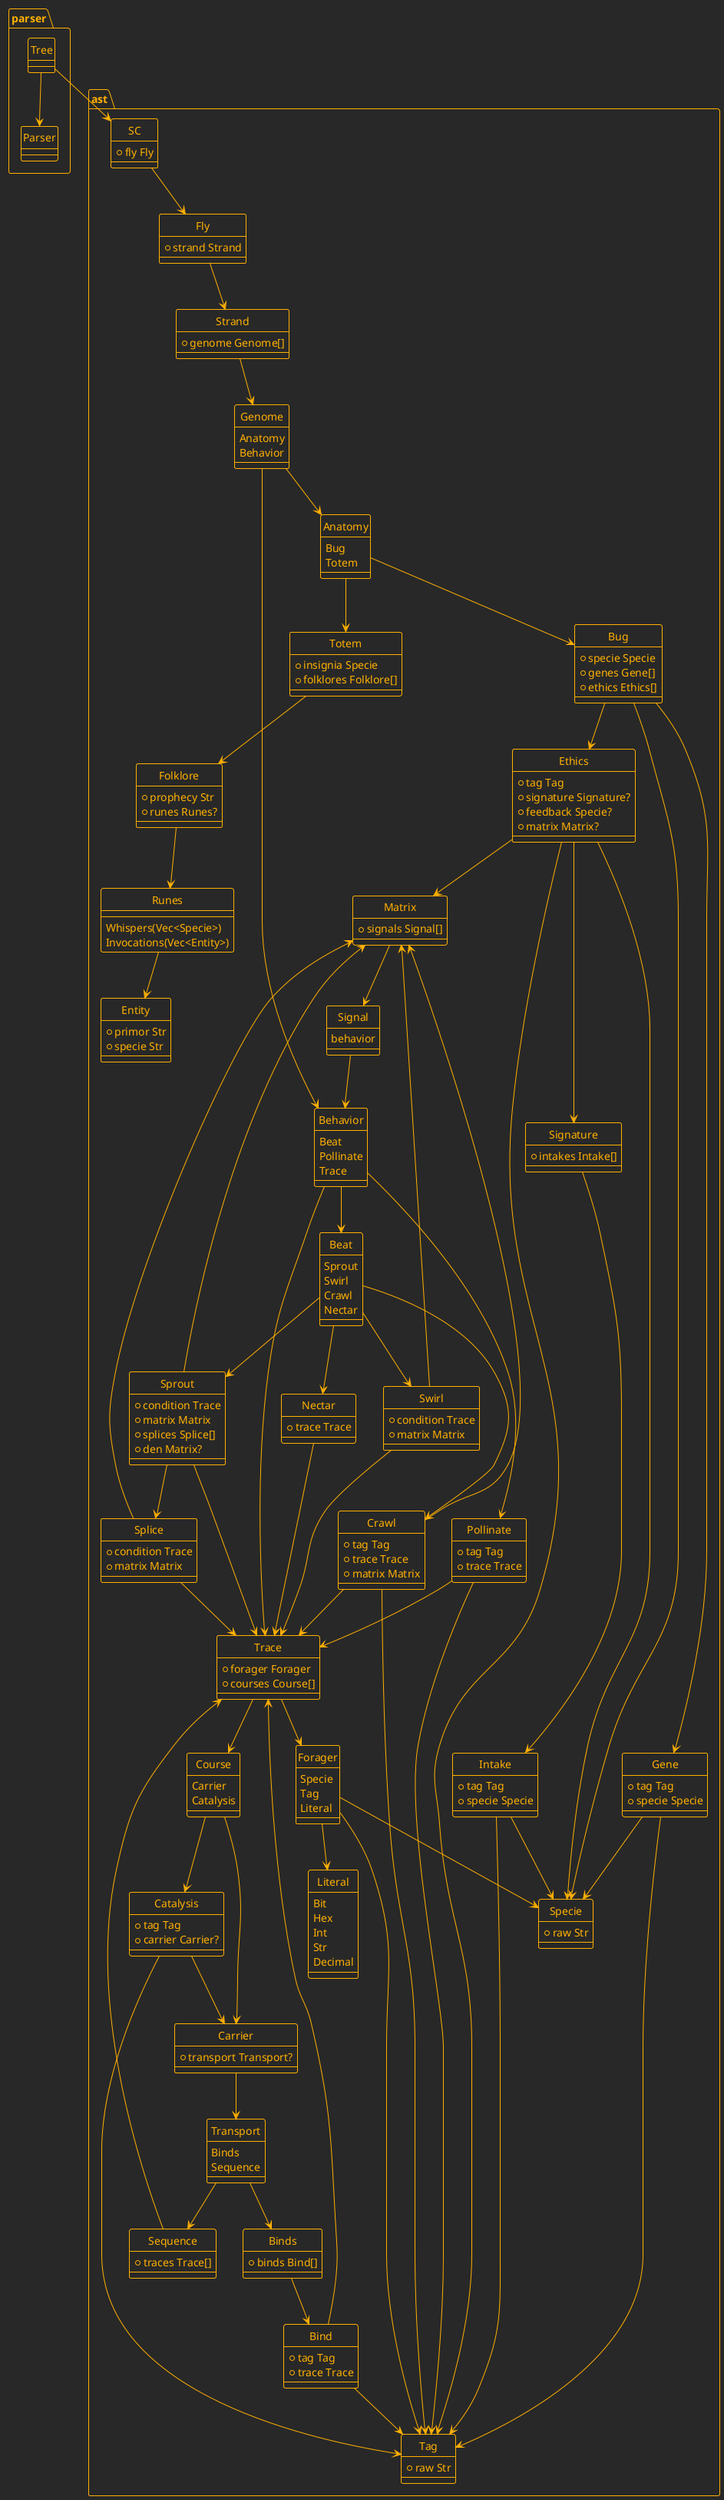 @startuml AST of DSL from SC language

!theme crt-amber
hide circle

package ast {

    class SC {
        +fly Fly
    }
    SC --> Fly

    class Fly {
        +strand Strand
    }
    Fly --> Strand

    class Strand {
        +genome Genome[]
    }
    Strand --> Genome

    enum Genome {
        Anatomy
        Behavior
    }
    Genome --> Anatomy
    Genome --> Behavior

    enum Anatomy {
        Bug
        Totem
    }
    Anatomy --> Bug
    Anatomy --> Totem

    class Totem {
        +insignia Specie
        +folklores Folklore[]
    }
    Totem --> Folklore

    class Folklore {
        +prophecy Str
        +runes Runes?
    }
    Folklore --> Runes

    enum Runes {
        Whispers(Vec<Specie>)
        Invocations(Vec<Entity>)
    }
    Runes --> Entity

    class Entity {
        +primor Str
        +specie Str
    }

    enum Behavior {
' Statement
        Beat
' Assign
        Pollinate
' Oop
        Trace
    }
    Behavior --> Beat
    Behavior --> Pollinate
    Behavior --> Trace

    enum Beat {
' IF
        Sprout
' WHILE
        Swirl
' FOR
        Crawl
' RETURN
        Nectar
    }
    Beat --> Sprout
    Beat --> Nectar
    Beat --> Swirl
    Beat --> Crawl

    class Trace {
        +forager Forager
        +courses Course[]
    }
    Trace --> Forager
    Trace --> Course

    enum Forager {
        Specie
        Tag
        Literal
    }
    Forager --> Literal
    Forager --> Tag
    Forager --> Specie

    enum Course {
        Carrier
        Catalysis
    }
    Course --> Carrier
    Course --> Catalysis

    class Pollinate {
        +tag Tag
        +trace Trace
    }
    Pollinate --> Tag
    Pollinate --> Trace

    class Nectar {
        +trace Trace
    }
    Nectar --> Trace

    class Sprout {
        +condition Trace
        +matrix Matrix
' elsif
        +splices Splice[]
' else
        +den Matrix?
    }
    Sprout --> Trace
    Sprout --> Matrix
    Sprout --> Splice

    class Splice {
        +condition Trace
        +matrix Matrix
    }
    Splice --> Trace
    Splice --> Matrix

    class Swirl {
        +condition Trace
        +matrix Matrix
    }
    Swirl --> Trace
    Swirl --> Matrix

    class Crawl {
        +tag Tag
        +trace Trace
        +matrix Matrix
    }
    Crawl --> Tag
    Crawl --> Trace
    Crawl --> Matrix

    class Matrix {
        +signals Signal[]
    }
    Matrix --> Signal

    enum Signal {
        behavior
    }
    Signal --> Behavior

    class Catalysis {
        +tag Tag
        +carrier Carrier?
    }
    Catalysis --> Tag
    Catalysis --> Carrier

    class Carrier {
        +transport Transport?
    }
    Carrier --> Transport

    enum Transport {
        Binds
        Sequence
    }
    Transport --> Binds
    Transport --> Sequence

    class Binds {
        +binds Bind[]
    }
    Binds --> Bind

    class Bind {
        +tag Tag
        +trace Trace
    }
    Bind --> Tag
    Bind --> Trace

    class Sequence {
        +traces Trace[]
    }
    Sequence --> Trace

    class Bug {
        +specie Specie
        +genes Gene[]
        +ethics Ethics[]
    }
    Bug --> Specie
    Bug --> Gene
    Bug --> Ethics

    class Gene {
        +tag Tag
        +specie Specie
    }
    Gene --> Tag
    Gene --> Specie

    class Ethics {
        +tag Tag
        +signature Signature?
        +feedback Specie?
        +matrix Matrix?
    }
    Ethics --> Tag
    Ethics --> Signature
    Ethics --> Specie
    Ethics --> Matrix

    class Signature {
        +intakes Intake[]
    }
    Signature --> Intake

    class Intake {
        +tag Tag
        +specie Specie
    }
    Intake --> Tag
    Intake --> Specie

    enum Literal {
        Bit
        Hex
        Int
        Str
        Decimal
    }

    class Specie {
        +raw Str
    }

    class Tag {
        +raw Str
    }
}

package parser {
    class Parser
    class Tree

    Tree --> Parser
}
parser.Tree --> ast.SC

@enduml
